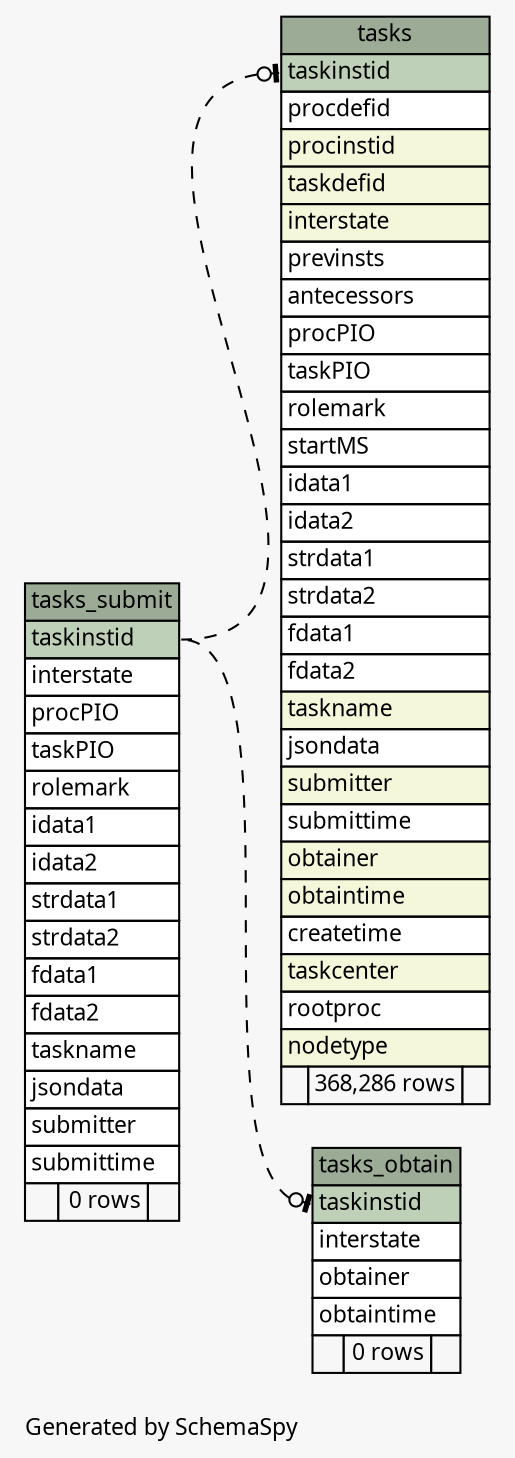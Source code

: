 // dot 2.26.0 on Linux 2.6.32-504.8.1.el6.x86_64
// SchemaSpy rev Unknown
digraph "largeImpliedRelationshipsDiagram" {
  graph [
    rankdir="RL"
    bgcolor="#f7f7f7"
    label="\nGenerated by SchemaSpy"
    labeljust="l"
    nodesep="0.18"
    ranksep="0.46"
    fontname="Microsoft YaHei"
    fontsize="11"
  ];
  node [
    fontname="Microsoft YaHei"
    fontsize="11"
    shape="plaintext"
  ];
  edge [
    arrowsize="0.8"
  ];
  "tasks" [
    label=<
    <TABLE BORDER="0" CELLBORDER="1" CELLSPACING="0" BGCOLOR="#ffffff">
      <TR><TD COLSPAN="3" BGCOLOR="#9bab96" ALIGN="CENTER">tasks</TD></TR>
      <TR><TD PORT="taskinstid" COLSPAN="3" BGCOLOR="#bed1b8" ALIGN="LEFT">taskinstid</TD></TR>
      <TR><TD PORT="procdefid" COLSPAN="3" ALIGN="LEFT">procdefid</TD></TR>
      <TR><TD PORT="procinstid" COLSPAN="3" BGCOLOR="#f4f7da" ALIGN="LEFT">procinstid</TD></TR>
      <TR><TD PORT="taskdefid" COLSPAN="3" BGCOLOR="#f4f7da" ALIGN="LEFT">taskdefid</TD></TR>
      <TR><TD PORT="interstate" COLSPAN="3" BGCOLOR="#f4f7da" ALIGN="LEFT">interstate</TD></TR>
      <TR><TD PORT="previnsts" COLSPAN="3" ALIGN="LEFT">previnsts</TD></TR>
      <TR><TD PORT="antecessors" COLSPAN="3" ALIGN="LEFT">antecessors</TD></TR>
      <TR><TD PORT="procPIO" COLSPAN="3" ALIGN="LEFT">procPIO</TD></TR>
      <TR><TD PORT="taskPIO" COLSPAN="3" ALIGN="LEFT">taskPIO</TD></TR>
      <TR><TD PORT="rolemark" COLSPAN="3" ALIGN="LEFT">rolemark</TD></TR>
      <TR><TD PORT="startMS" COLSPAN="3" ALIGN="LEFT">startMS</TD></TR>
      <TR><TD PORT="idata1" COLSPAN="3" ALIGN="LEFT">idata1</TD></TR>
      <TR><TD PORT="idata2" COLSPAN="3" ALIGN="LEFT">idata2</TD></TR>
      <TR><TD PORT="strdata1" COLSPAN="3" ALIGN="LEFT">strdata1</TD></TR>
      <TR><TD PORT="strdata2" COLSPAN="3" ALIGN="LEFT">strdata2</TD></TR>
      <TR><TD PORT="fdata1" COLSPAN="3" ALIGN="LEFT">fdata1</TD></TR>
      <TR><TD PORT="fdata2" COLSPAN="3" ALIGN="LEFT">fdata2</TD></TR>
      <TR><TD PORT="taskname" COLSPAN="3" BGCOLOR="#f4f7da" ALIGN="LEFT">taskname</TD></TR>
      <TR><TD PORT="jsondata" COLSPAN="3" ALIGN="LEFT">jsondata</TD></TR>
      <TR><TD PORT="submitter" COLSPAN="3" BGCOLOR="#f4f7da" ALIGN="LEFT">submitter</TD></TR>
      <TR><TD PORT="submittime" COLSPAN="3" ALIGN="LEFT">submittime</TD></TR>
      <TR><TD PORT="obtainer" COLSPAN="3" BGCOLOR="#f4f7da" ALIGN="LEFT">obtainer</TD></TR>
      <TR><TD PORT="obtaintime" COLSPAN="3" BGCOLOR="#f4f7da" ALIGN="LEFT">obtaintime</TD></TR>
      <TR><TD PORT="createtime" COLSPAN="3" ALIGN="LEFT">createtime</TD></TR>
      <TR><TD PORT="taskcenter" COLSPAN="3" BGCOLOR="#f4f7da" ALIGN="LEFT">taskcenter</TD></TR>
      <TR><TD PORT="rootproc" COLSPAN="3" ALIGN="LEFT">rootproc</TD></TR>
      <TR><TD PORT="nodetype" COLSPAN="3" BGCOLOR="#f4f7da" ALIGN="LEFT">nodetype</TD></TR>
      <TR><TD ALIGN="LEFT" BGCOLOR="#f7f7f7">  </TD><TD ALIGN="RIGHT" BGCOLOR="#f7f7f7">368,286 rows</TD><TD ALIGN="RIGHT" BGCOLOR="#f7f7f7">  </TD></TR>
    </TABLE>>
    URL="tables/tasks.html"
    tooltip="tasks"
  ];
  "tasks_obtain" [
    label=<
    <TABLE BORDER="0" CELLBORDER="1" CELLSPACING="0" BGCOLOR="#ffffff">
      <TR><TD COLSPAN="3" BGCOLOR="#9bab96" ALIGN="CENTER">tasks_obtain</TD></TR>
      <TR><TD PORT="taskinstid" COLSPAN="3" BGCOLOR="#bed1b8" ALIGN="LEFT">taskinstid</TD></TR>
      <TR><TD PORT="interstate" COLSPAN="3" ALIGN="LEFT">interstate</TD></TR>
      <TR><TD PORT="obtainer" COLSPAN="3" ALIGN="LEFT">obtainer</TD></TR>
      <TR><TD PORT="obtaintime" COLSPAN="3" ALIGN="LEFT">obtaintime</TD></TR>
      <TR><TD ALIGN="LEFT" BGCOLOR="#f7f7f7">  </TD><TD ALIGN="RIGHT" BGCOLOR="#f7f7f7">0 rows</TD><TD ALIGN="RIGHT" BGCOLOR="#f7f7f7">  </TD></TR>
    </TABLE>>
    URL="tables/tasks_obtain.html"
    tooltip="tasks_obtain"
  ];
  "tasks_submit" [
    label=<
    <TABLE BORDER="0" CELLBORDER="1" CELLSPACING="0" BGCOLOR="#ffffff">
      <TR><TD COLSPAN="3" BGCOLOR="#9bab96" ALIGN="CENTER">tasks_submit</TD></TR>
      <TR><TD PORT="taskinstid" COLSPAN="3" BGCOLOR="#bed1b8" ALIGN="LEFT">taskinstid</TD></TR>
      <TR><TD PORT="interstate" COLSPAN="3" ALIGN="LEFT">interstate</TD></TR>
      <TR><TD PORT="procPIO" COLSPAN="3" ALIGN="LEFT">procPIO</TD></TR>
      <TR><TD PORT="taskPIO" COLSPAN="3" ALIGN="LEFT">taskPIO</TD></TR>
      <TR><TD PORT="rolemark" COLSPAN="3" ALIGN="LEFT">rolemark</TD></TR>
      <TR><TD PORT="idata1" COLSPAN="3" ALIGN="LEFT">idata1</TD></TR>
      <TR><TD PORT="idata2" COLSPAN="3" ALIGN="LEFT">idata2</TD></TR>
      <TR><TD PORT="strdata1" COLSPAN="3" ALIGN="LEFT">strdata1</TD></TR>
      <TR><TD PORT="strdata2" COLSPAN="3" ALIGN="LEFT">strdata2</TD></TR>
      <TR><TD PORT="fdata1" COLSPAN="3" ALIGN="LEFT">fdata1</TD></TR>
      <TR><TD PORT="fdata2" COLSPAN="3" ALIGN="LEFT">fdata2</TD></TR>
      <TR><TD PORT="taskname" COLSPAN="3" ALIGN="LEFT">taskname</TD></TR>
      <TR><TD PORT="jsondata" COLSPAN="3" ALIGN="LEFT">jsondata</TD></TR>
      <TR><TD PORT="submitter" COLSPAN="3" ALIGN="LEFT">submitter</TD></TR>
      <TR><TD PORT="submittime" COLSPAN="3" ALIGN="LEFT">submittime</TD></TR>
      <TR><TD ALIGN="LEFT" BGCOLOR="#f7f7f7">  </TD><TD ALIGN="RIGHT" BGCOLOR="#f7f7f7">0 rows</TD><TD ALIGN="RIGHT" BGCOLOR="#f7f7f7">  </TD></TR>
    </TABLE>>
    URL="tables/tasks_submit.html"
    tooltip="tasks_submit"
  ];
  "tasks":"taskinstid":w -> "tasks_submit":"taskinstid":e [arrowhead=none dir=back arrowtail=teeodot style=dashed];
  "tasks_obtain":"taskinstid":w -> "tasks_submit":"taskinstid":e [arrowhead=none dir=back arrowtail=teeodot style=dashed];
}
